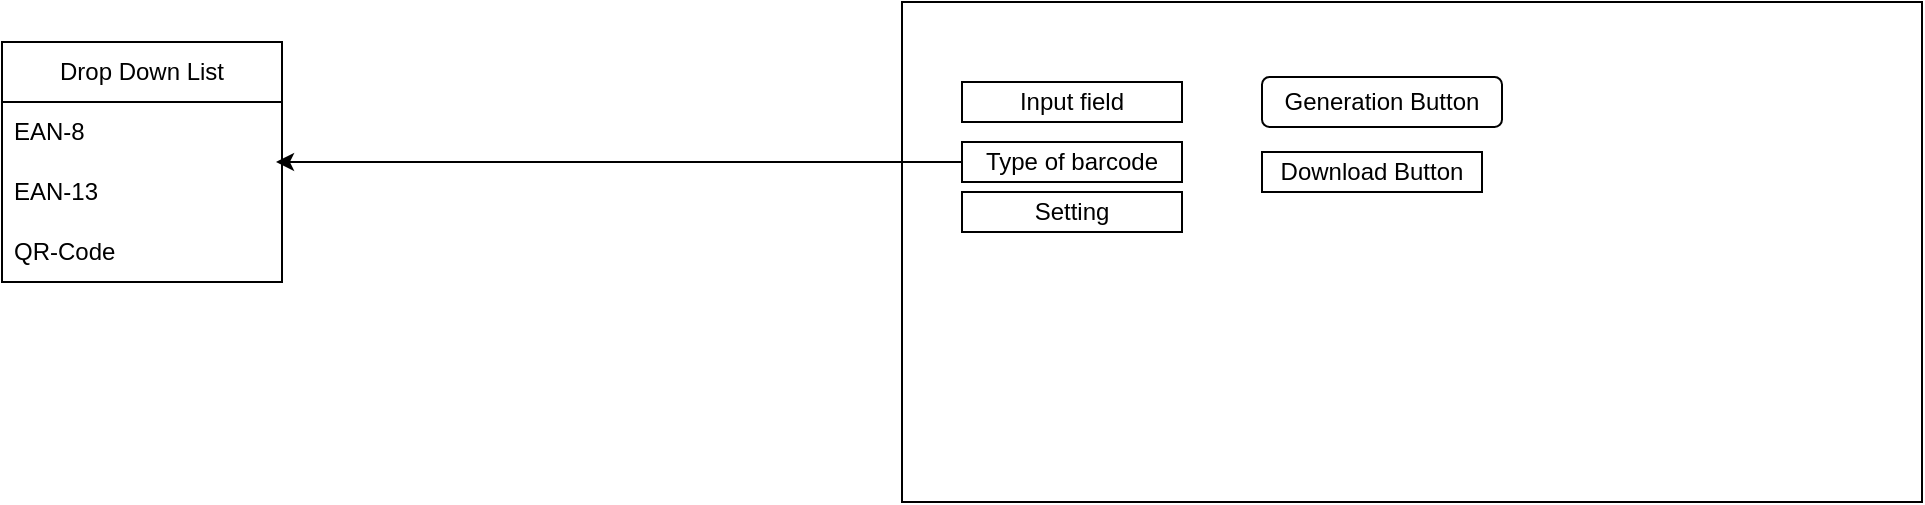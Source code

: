 <mxfile version="24.7.17">
  <diagram id="C5RBs43oDa-KdzZeNtuy" name="Page-1">
    <mxGraphModel dx="2501" dy="780" grid="1" gridSize="10" guides="1" tooltips="1" connect="1" arrows="1" fold="1" page="1" pageScale="1" pageWidth="827" pageHeight="1169" math="0" shadow="0">
      <root>
        <mxCell id="WIyWlLk6GJQsqaUBKTNV-0" />
        <mxCell id="WIyWlLk6GJQsqaUBKTNV-1" parent="WIyWlLk6GJQsqaUBKTNV-0" />
        <mxCell id="WVrtgkaArbO9VFtXsrw3-8" value="" style="rounded=0;whiteSpace=wrap;html=1;" parent="WIyWlLk6GJQsqaUBKTNV-1" vertex="1">
          <mxGeometry x="20" y="90" width="510" height="250" as="geometry" />
        </mxCell>
        <mxCell id="WVrtgkaArbO9VFtXsrw3-9" value="Input field" style="rounded=0;whiteSpace=wrap;html=1;" parent="WIyWlLk6GJQsqaUBKTNV-1" vertex="1">
          <mxGeometry x="50" y="130" width="110" height="20" as="geometry" />
        </mxCell>
        <mxCell id="EZtww1lYM8Cqc4rOQqKD-6" value="" style="edgeStyle=orthogonalEdgeStyle;rounded=0;orthogonalLoop=1;jettySize=auto;html=1;" parent="WIyWlLk6GJQsqaUBKTNV-1" source="WVrtgkaArbO9VFtXsrw3-10" edge="1">
          <mxGeometry relative="1" as="geometry">
            <mxPoint x="-293" y="170" as="targetPoint" />
          </mxGeometry>
        </mxCell>
        <mxCell id="WVrtgkaArbO9VFtXsrw3-10" value="Type of barcode" style="rounded=0;whiteSpace=wrap;html=1;" parent="WIyWlLk6GJQsqaUBKTNV-1" vertex="1">
          <mxGeometry x="50" y="160" width="110" height="20" as="geometry" />
        </mxCell>
        <mxCell id="WVrtgkaArbO9VFtXsrw3-12" value="Generation Button" style="rounded=1;whiteSpace=wrap;html=1;" parent="WIyWlLk6GJQsqaUBKTNV-1" vertex="1">
          <mxGeometry x="200" y="127.5" width="120" height="25" as="geometry" />
        </mxCell>
        <mxCell id="WVrtgkaArbO9VFtXsrw3-13" value="Setting" style="rounded=0;whiteSpace=wrap;html=1;" parent="WIyWlLk6GJQsqaUBKTNV-1" vertex="1">
          <mxGeometry x="50" y="185" width="110" height="20" as="geometry" />
        </mxCell>
        <mxCell id="WVrtgkaArbO9VFtXsrw3-14" value="Download Button" style="rounded=0;whiteSpace=wrap;html=1;" parent="WIyWlLk6GJQsqaUBKTNV-1" vertex="1">
          <mxGeometry x="200" y="165" width="110" height="20" as="geometry" />
        </mxCell>
        <mxCell id="EZtww1lYM8Cqc4rOQqKD-7" value="Drop Down List" style="swimlane;fontStyle=0;childLayout=stackLayout;horizontal=1;startSize=30;horizontalStack=0;resizeParent=1;resizeParentMax=0;resizeLast=0;collapsible=1;marginBottom=0;whiteSpace=wrap;html=1;" parent="WIyWlLk6GJQsqaUBKTNV-1" vertex="1">
          <mxGeometry x="-430" y="110" width="140" height="120" as="geometry" />
        </mxCell>
        <mxCell id="EZtww1lYM8Cqc4rOQqKD-8" value="EAN-8" style="text;strokeColor=none;fillColor=none;align=left;verticalAlign=middle;spacingLeft=4;spacingRight=4;overflow=hidden;points=[[0,0.5],[1,0.5]];portConstraint=eastwest;rotatable=0;whiteSpace=wrap;html=1;" parent="EZtww1lYM8Cqc4rOQqKD-7" vertex="1">
          <mxGeometry y="30" width="140" height="30" as="geometry" />
        </mxCell>
        <mxCell id="EZtww1lYM8Cqc4rOQqKD-9" value="EAN-13" style="text;strokeColor=none;fillColor=none;align=left;verticalAlign=middle;spacingLeft=4;spacingRight=4;overflow=hidden;points=[[0,0.5],[1,0.5]];portConstraint=eastwest;rotatable=0;whiteSpace=wrap;html=1;" parent="EZtww1lYM8Cqc4rOQqKD-7" vertex="1">
          <mxGeometry y="60" width="140" height="30" as="geometry" />
        </mxCell>
        <mxCell id="EZtww1lYM8Cqc4rOQqKD-10" value="QR-Code" style="text;strokeColor=none;fillColor=none;align=left;verticalAlign=middle;spacingLeft=4;spacingRight=4;overflow=hidden;points=[[0,0.5],[1,0.5]];portConstraint=eastwest;rotatable=0;whiteSpace=wrap;html=1;" parent="EZtww1lYM8Cqc4rOQqKD-7" vertex="1">
          <mxGeometry y="90" width="140" height="30" as="geometry" />
        </mxCell>
      </root>
    </mxGraphModel>
  </diagram>
</mxfile>
